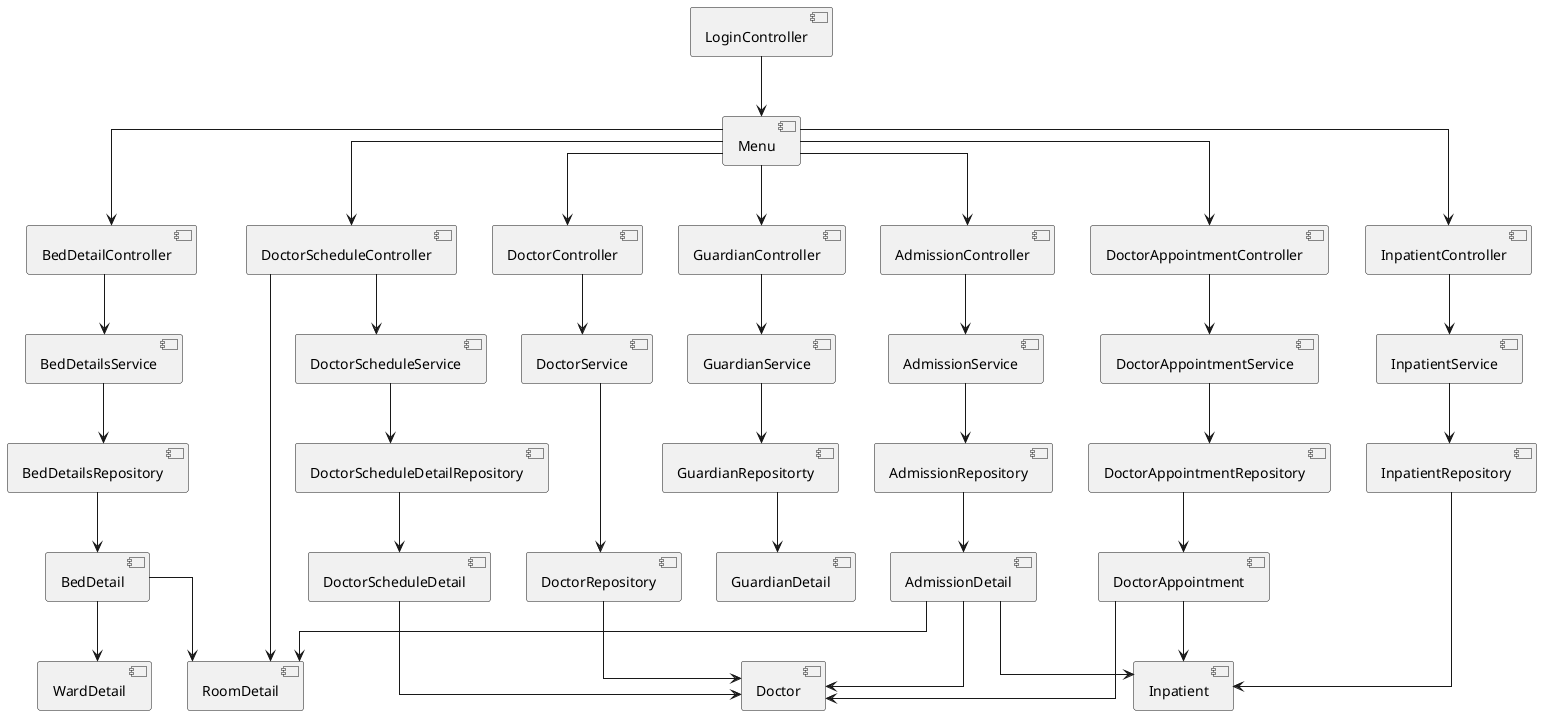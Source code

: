 @startuml
skinparam linetype ortho

' Controllers
[LoginController] --> [Menu]
[Menu] --> [DoctorController]
[Menu] --> [AdmissionController]
[Menu] --> [BedDetailController]
[Menu] --> [GuardianController]
[Menu] --> [InpatientController]
[Menu] --> [DoctorScheduleController]
[Menu] --> [DoctorAppointmentController]

' Doctor Flow
[DoctorController] --> [DoctorService]
[DoctorService] --> [DoctorRepository]
[DoctorRepository] --> [Doctor]

' Admission Flow
[AdmissionController] --> [AdmissionService]
[AdmissionService] --> [AdmissionRepository]
[AdmissionRepository] --> [AdmissionDetail]

' Bed Detail Flow
[BedDetailController] --> [BedDetailsService]
[BedDetailsService] --> [BedDetailsRepository]
[BedDetailsRepository] --> [BedDetail]

' Guardian Flow
[GuardianController] --> [GuardianService]
[GuardianService] --> [GuardianRepositorty]
[GuardianRepositorty] --> [GuardianDetail]

' Inpatient Flow
[InpatientController] --> [InpatientService]
[InpatientService] --> [InpatientRepository]
[InpatientRepository] --> [Inpatient]

' Doctor Schedule Flow
[DoctorScheduleController] --> [DoctorScheduleService]
[DoctorScheduleService] --> [DoctorScheduleDetailRepository]
[DoctorScheduleDetailRepository] --> [DoctorScheduleDetail]

' Doctor Appointment Flow
[DoctorAppointmentController] --> [DoctorAppointmentService]
[DoctorAppointmentService] --> [DoctorAppointmentRepository]
[DoctorAppointmentRepository] --> [DoctorAppointment]

' Shared References
[DoctorScheduleDetail] --> [Doctor]
[DoctorAppointment] --> [Doctor]
[AdmissionDetail] --> [Doctor]

[AdmissionDetail] --> [Inpatient]
[DoctorAppointment] --> [Inpatient]

[BedDetail] --> [RoomDetail]
[AdmissionDetail] --> [RoomDetail]
[DoctorScheduleController] --> [RoomDetail]

[BedDetail] --> [WardDetail]

@enduml
